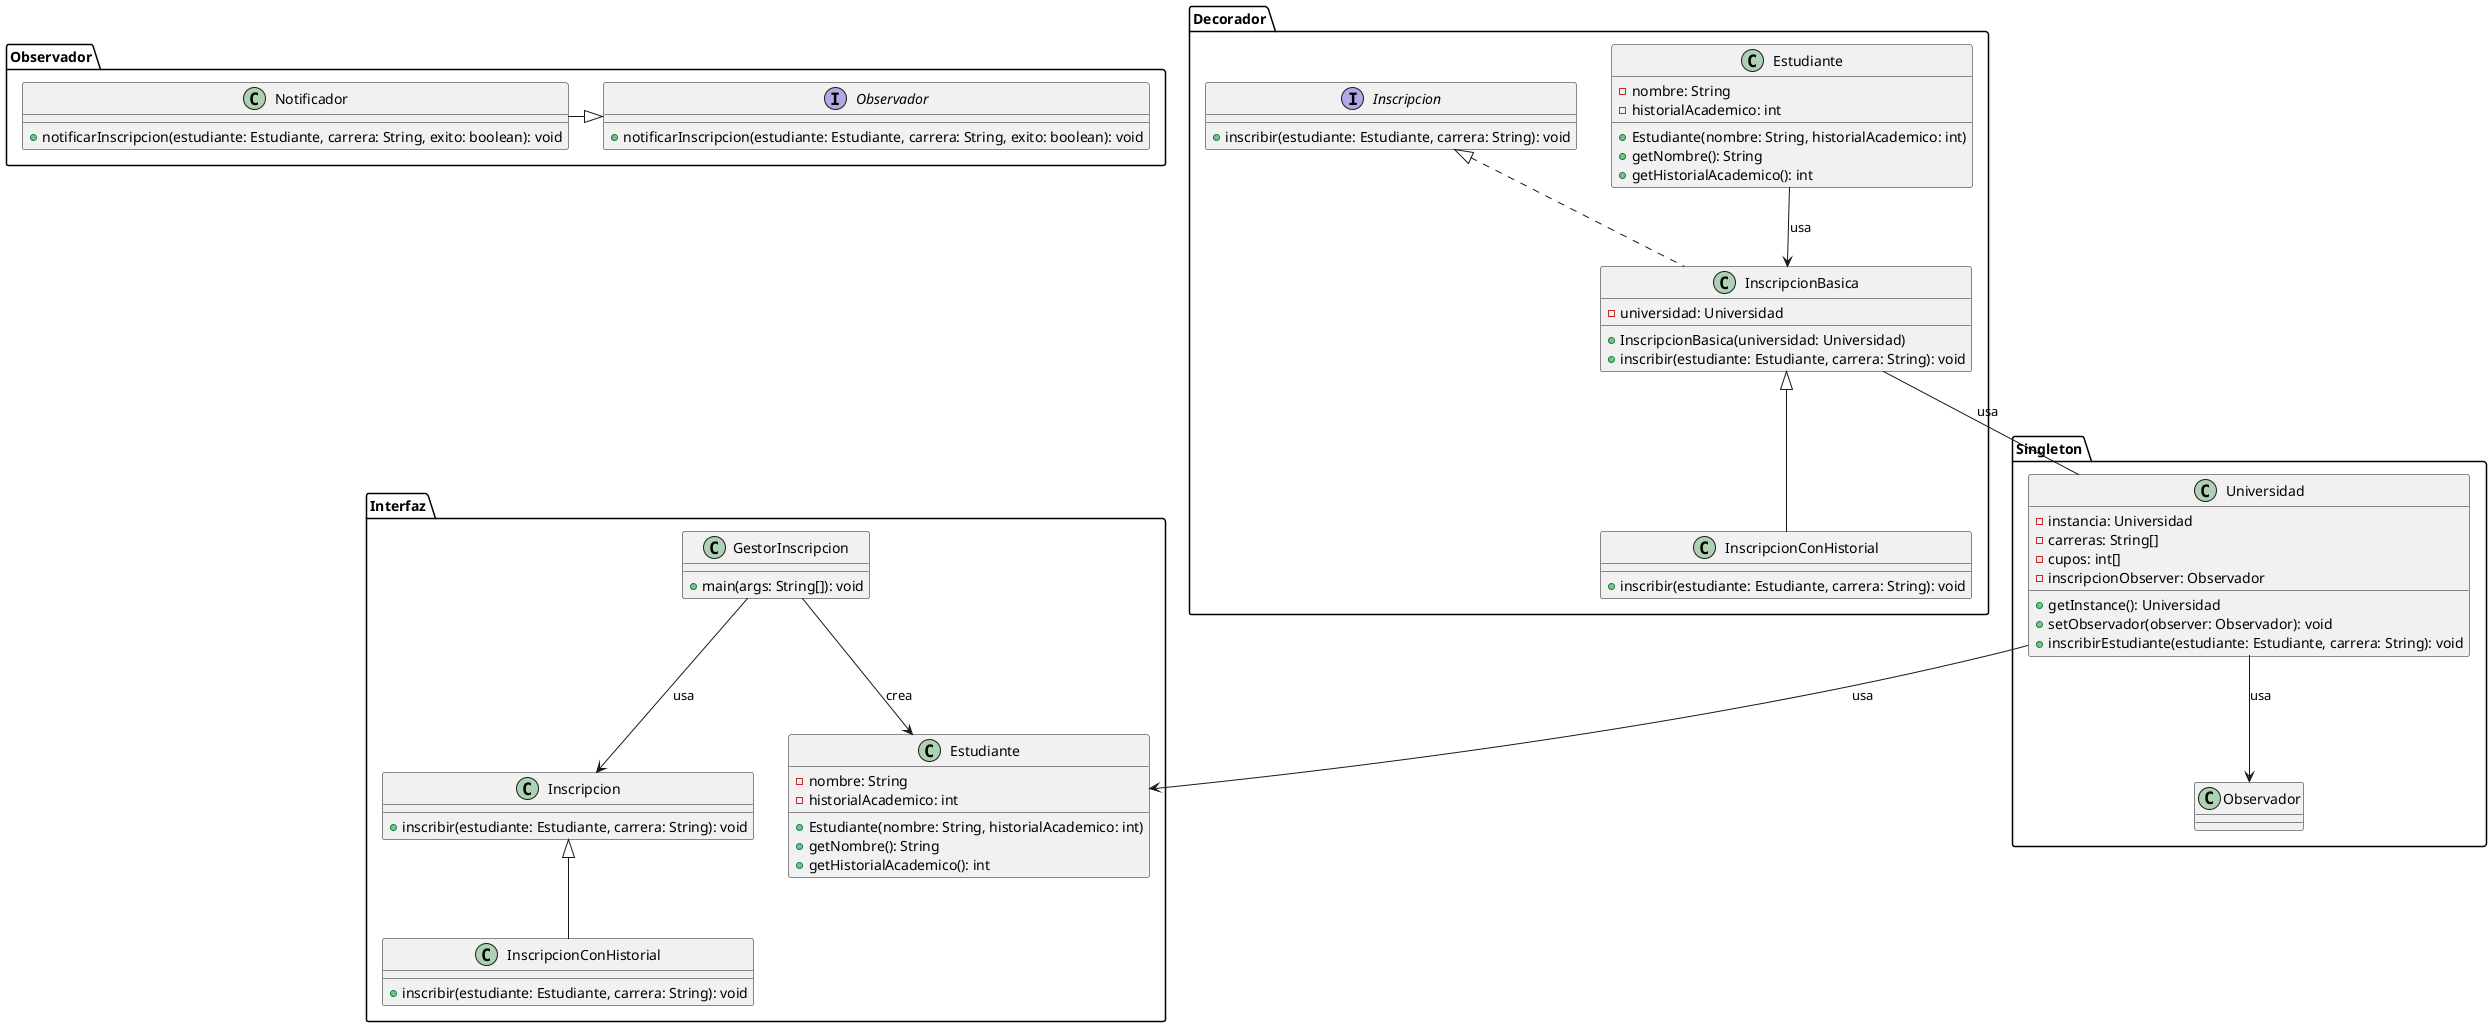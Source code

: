 @startuml
package "Interfaz" {
  class GestorInscripcion {
    +main(args: String[]): void
  }

  class Estudiante {
    -nombre: String
    -historialAcademico: int
    +Estudiante(nombre: String, historialAcademico: int)
    +getNombre(): String
    +getHistorialAcademico(): int
  }

  class Inscripcion {
    +inscribir(estudiante: Estudiante, carrera: String): void
  }

  class InscripcionConHistorial {
    +inscribir(estudiante: Estudiante, carrera: String): void
  }

  GestorInscripcion --> Estudiante : crea
  GestorInscripcion --> Inscripcion : usa
  Inscripcion <|-- InscripcionConHistorial
}

package "Singleton" {
  class Universidad {
    -instancia: Universidad
    -carreras: String[]
    -cupos: int[]
    -inscripcionObserver: Observador
    +getInstance(): Universidad
    +setObservador(observer: Observador): void
    +inscribirEstudiante(estudiante: Estudiante, carrera: String): void
  }

  Universidad --> Observador : usa
  Universidad --> Estudiante : usa
}

package "Observador" {
  interface Observador {
    +notificarInscripcion(estudiante: Estudiante, carrera: String, exito: boolean): void
  }

  class Notificador {
    +notificarInscripcion(estudiante: Estudiante, carrera: String, exito: boolean): void
  }

  Notificador -|> Observador
}

package "Decorador" {
  class Estudiante {
    -nombre: String
    -historialAcademico: int
    +Estudiante(nombre: String, historialAcademico: int)
    +getNombre(): String
    +getHistorialAcademico(): int
  }

  interface Inscripcion {
    +inscribir(estudiante: Estudiante, carrera: String): void
  }

  class InscripcionBasica {
    -universidad: Universidad
    +InscripcionBasica(universidad: Universidad)
    +inscribir(estudiante: Estudiante, carrera: String): void
  }

  class InscripcionConHistorial {
    +inscribir(estudiante: Estudiante, carrera: String): void
  }

  Estudiante --> InscripcionBasica : usa
  InscripcionBasica <|-- InscripcionConHistorial
  InscripcionBasica -- Universidad : usa
  Inscripcion <|.. InscripcionBasica
}
@enduml